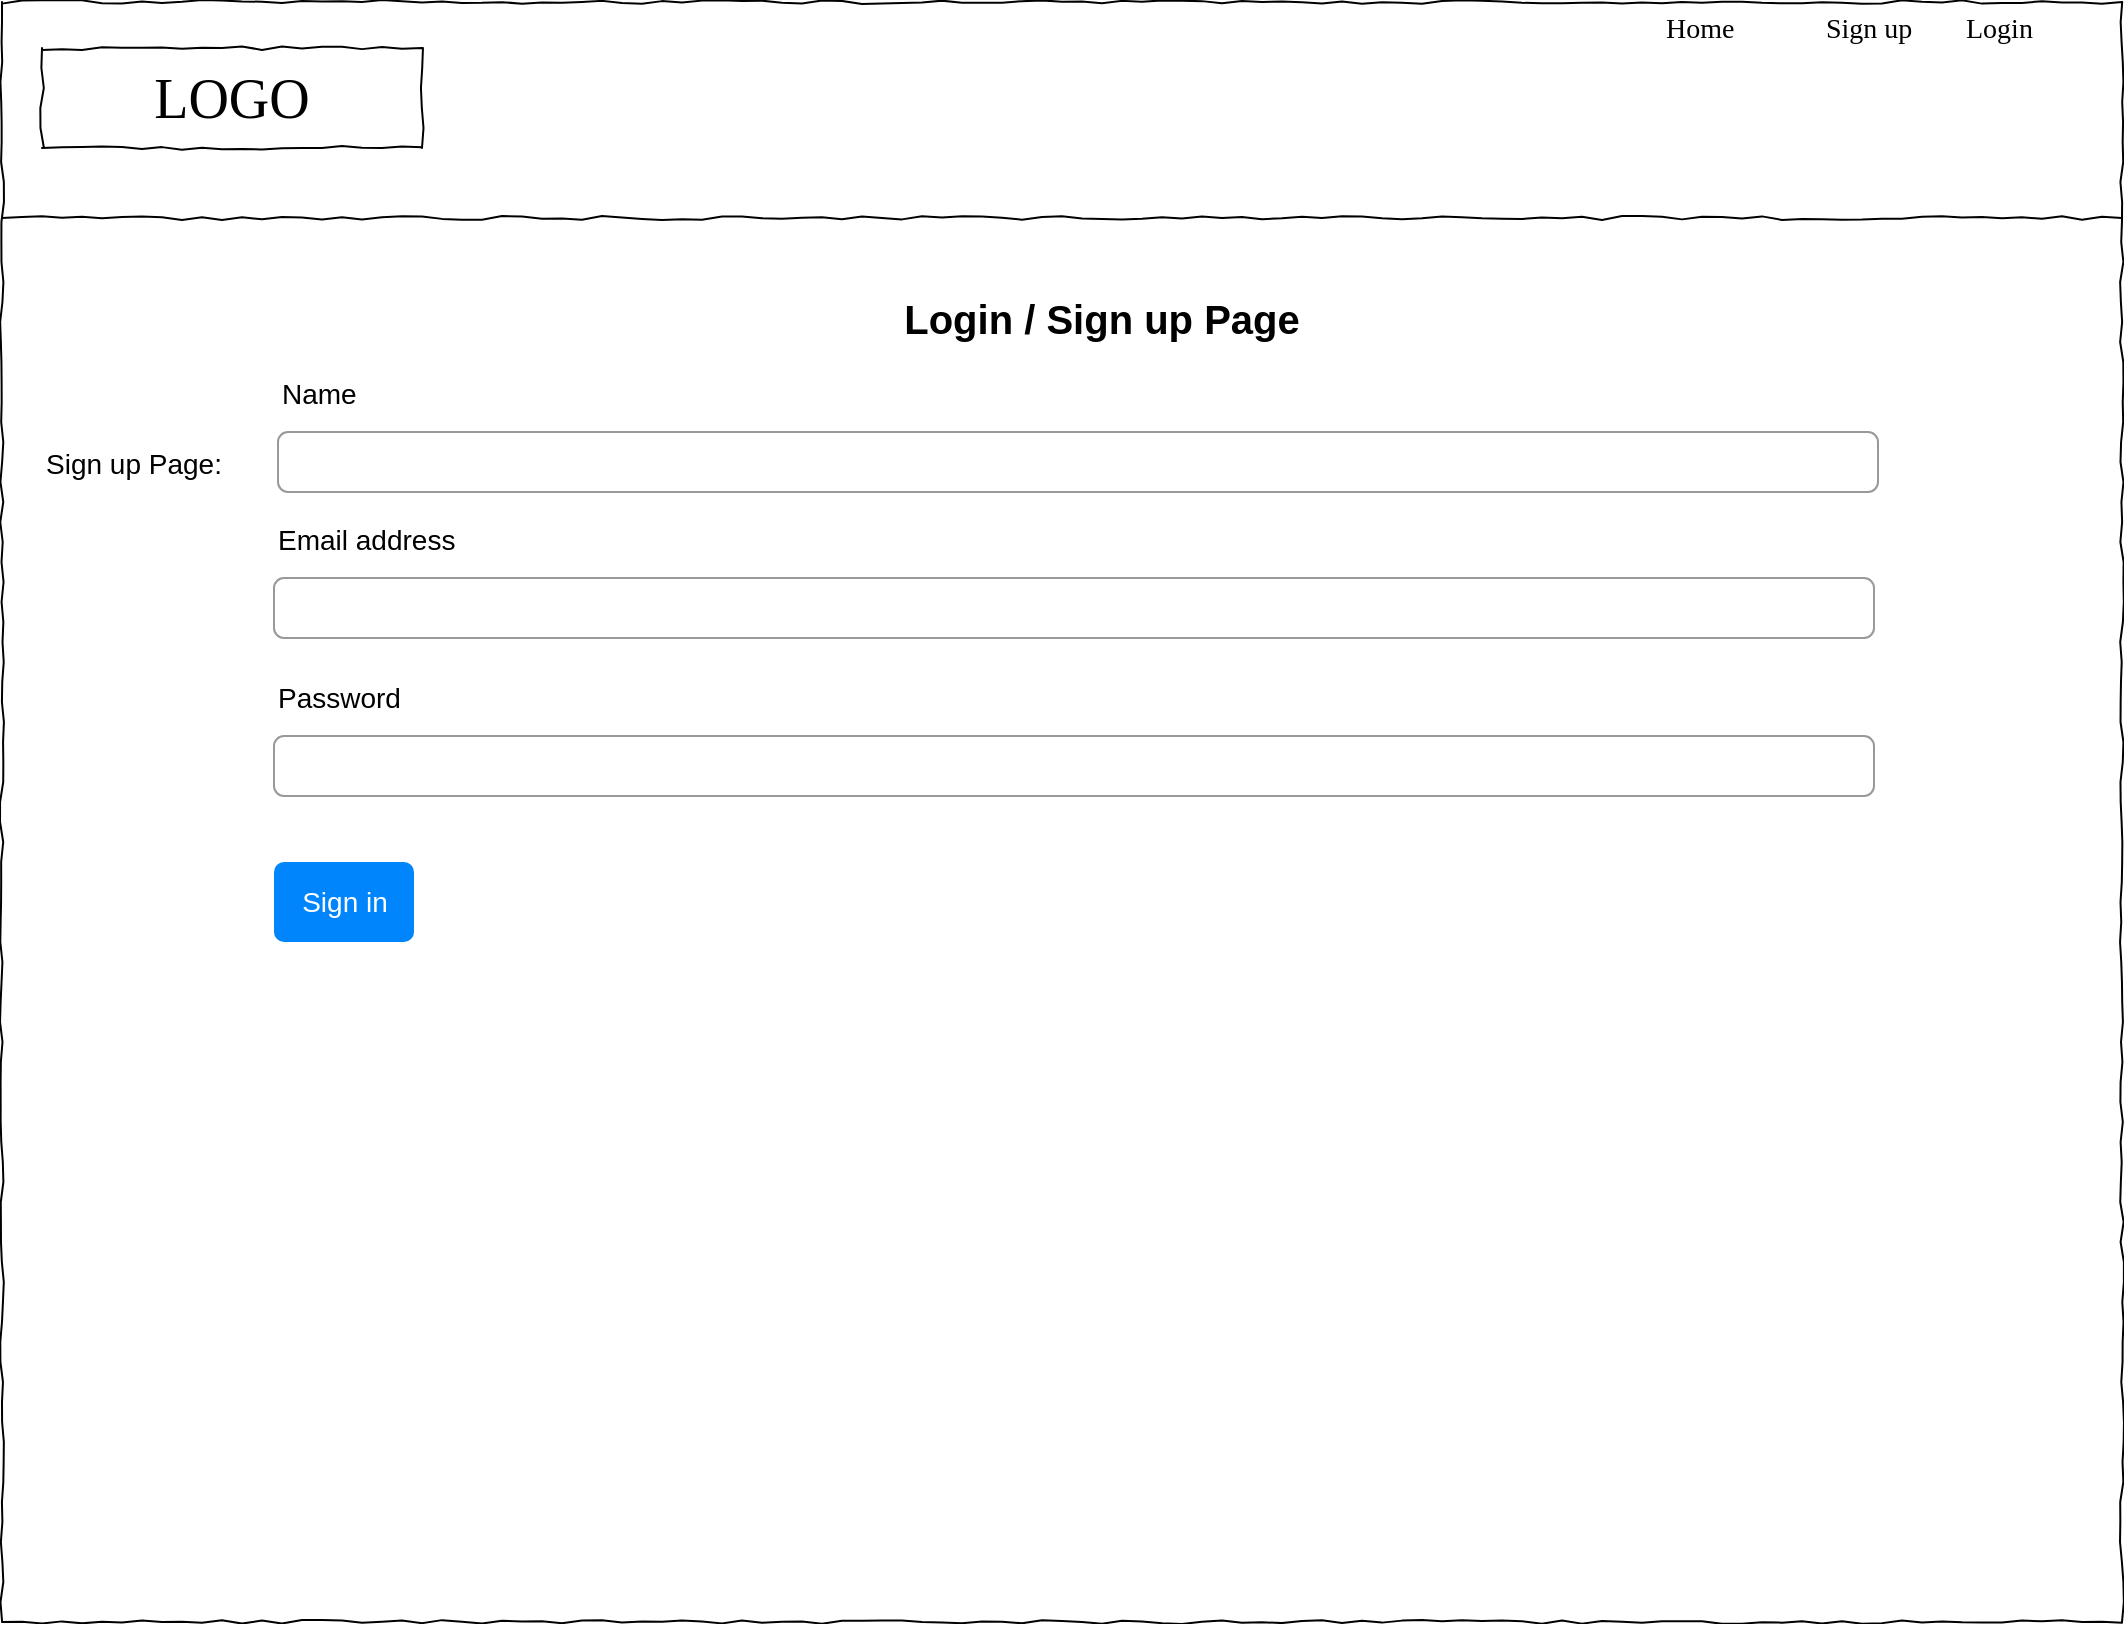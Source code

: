<mxfile version="15.8.4" type="device"><diagram name="Page-1" id="03018318-947c-dd8e-b7a3-06fadd420f32"><mxGraphModel dx="1262" dy="684" grid="1" gridSize="10" guides="1" tooltips="1" connect="1" arrows="1" fold="1" page="1" pageScale="1" pageWidth="1100" pageHeight="850" background="none" math="0" shadow="0"><root><mxCell id="0"/><mxCell id="1" parent="0"/><mxCell id="677b7b8949515195-1" value="" style="whiteSpace=wrap;html=1;rounded=0;shadow=0;labelBackgroundColor=none;strokeColor=#000000;strokeWidth=1;fillColor=none;fontFamily=Verdana;fontSize=12;fontColor=#000000;align=center;comic=1;" parent="1" vertex="1"><mxGeometry x="20" y="37" width="1060" height="810" as="geometry"/></mxCell><mxCell id="677b7b8949515195-2" value="LOGO" style="whiteSpace=wrap;html=1;rounded=0;shadow=0;labelBackgroundColor=none;strokeWidth=1;fontFamily=Verdana;fontSize=28;align=center;comic=1;" parent="1" vertex="1"><mxGeometry x="40" y="60" width="190" height="50" as="geometry"/></mxCell><mxCell id="677b7b8949515195-4" value="Home" style="text;html=1;points=[];align=left;verticalAlign=top;spacingTop=-4;fontSize=14;fontFamily=Verdana" parent="1" vertex="1"><mxGeometry x="850" y="40" width="60" height="20" as="geometry"/></mxCell><mxCell id="677b7b8949515195-6" value="Sign up" style="text;html=1;points=[];align=left;verticalAlign=top;spacingTop=-4;fontSize=14;fontFamily=Verdana" parent="1" vertex="1"><mxGeometry x="930" y="40" width="60" height="20" as="geometry"/></mxCell><mxCell id="677b7b8949515195-7" value="Login" style="text;html=1;points=[];align=left;verticalAlign=top;spacingTop=-4;fontSize=14;fontFamily=Verdana" parent="1" vertex="1"><mxGeometry x="1000" y="40" width="60" height="20" as="geometry"/></mxCell><mxCell id="677b7b8949515195-9" value="" style="line;strokeWidth=1;html=1;rounded=0;shadow=0;labelBackgroundColor=none;fillColor=none;fontFamily=Verdana;fontSize=14;fontColor=#000000;align=center;comic=1;" parent="1" vertex="1"><mxGeometry x="20" y="140" width="1060" height="10" as="geometry"/></mxCell><mxCell id="jgO47X3Q6LJeXZpqHDKT-1" value="Email address" style="fillColor=none;strokeColor=none;align=left;fontSize=14;" parent="1" vertex="1"><mxGeometry width="260" height="40" relative="1" as="geometry"><mxPoint x="156" y="285" as="offset"/></mxGeometry></mxCell><mxCell id="jgO47X3Q6LJeXZpqHDKT-2" value="" style="html=1;shadow=0;dashed=0;shape=mxgraph.bootstrap.rrect;rSize=5;fillColor=none;strokeColor=#999999;align=left;spacing=15;fontSize=14;fontColor=#6C767D;" parent="1" vertex="1"><mxGeometry width="800" height="30" relative="1" as="geometry"><mxPoint x="156" y="325" as="offset"/></mxGeometry></mxCell><mxCell id="jgO47X3Q6LJeXZpqHDKT-4" value="Password" style="fillColor=none;strokeColor=none;align=left;fontSize=14;" parent="1" vertex="1"><mxGeometry width="260" height="40" relative="1" as="geometry"><mxPoint x="156" y="364" as="offset"/></mxGeometry></mxCell><mxCell id="jgO47X3Q6LJeXZpqHDKT-5" value="" style="html=1;shadow=0;dashed=0;shape=mxgraph.bootstrap.rrect;rSize=5;fillColor=none;strokeColor=#999999;align=left;spacing=15;fontSize=14;fontColor=#6C767D;" parent="1" vertex="1"><mxGeometry width="800" height="30" relative="1" as="geometry"><mxPoint x="156" y="404" as="offset"/></mxGeometry></mxCell><mxCell id="jgO47X3Q6LJeXZpqHDKT-7" value="Sign in" style="html=1;shadow=0;dashed=0;shape=mxgraph.bootstrap.rrect;rSize=5;fillColor=#0085FC;strokeColor=none;align=center;fontSize=14;fontColor=#FFFFFF;" parent="1" vertex="1"><mxGeometry width="70" height="40" relative="1" as="geometry"><mxPoint x="156" y="467" as="offset"/></mxGeometry></mxCell><mxCell id="7uqrHOgtycw9OeqCnpGU-1" value="Name" style="fillColor=none;strokeColor=none;align=left;fontSize=14;" vertex="1" parent="1"><mxGeometry x="158" y="212" width="260" height="40" as="geometry"/></mxCell><mxCell id="7uqrHOgtycw9OeqCnpGU-2" value="" style="html=1;shadow=0;dashed=0;shape=mxgraph.bootstrap.rrect;rSize=5;fillColor=none;strokeColor=#999999;align=left;spacing=15;fontSize=14;fontColor=#6C767D;" vertex="1" parent="1"><mxGeometry x="158" y="252" width="800" height="30" as="geometry"/></mxCell><mxCell id="7uqrHOgtycw9OeqCnpGU-3" value="Sign up Page:" style="fillColor=none;strokeColor=none;align=left;fontSize=14;" vertex="1" parent="1"><mxGeometry x="40" y="247" width="100" height="40" as="geometry"/></mxCell><mxCell id="7uqrHOgtycw9OeqCnpGU-6" value="&lt;span style=&quot;font-size: 20px ; font-weight: 700&quot;&gt;Login / Sign up Page&lt;/span&gt;" style="text;html=1;strokeColor=none;fillColor=none;align=center;verticalAlign=middle;whiteSpace=wrap;rounded=0;" vertex="1" parent="1"><mxGeometry x="450" y="180" width="240" height="30" as="geometry"/></mxCell></root></mxGraphModel></diagram></mxfile>